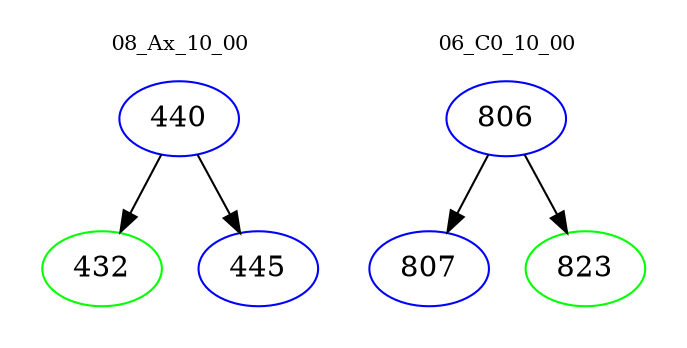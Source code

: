 digraph{
subgraph cluster_0 {
color = white
label = "08_Ax_10_00";
fontsize=10;
T0_440 [label="440", color="blue"]
T0_440 -> T0_432 [color="black"]
T0_432 [label="432", color="green"]
T0_440 -> T0_445 [color="black"]
T0_445 [label="445", color="blue"]
}
subgraph cluster_1 {
color = white
label = "06_C0_10_00";
fontsize=10;
T1_806 [label="806", color="blue"]
T1_806 -> T1_807 [color="black"]
T1_807 [label="807", color="blue"]
T1_806 -> T1_823 [color="black"]
T1_823 [label="823", color="green"]
}
}
